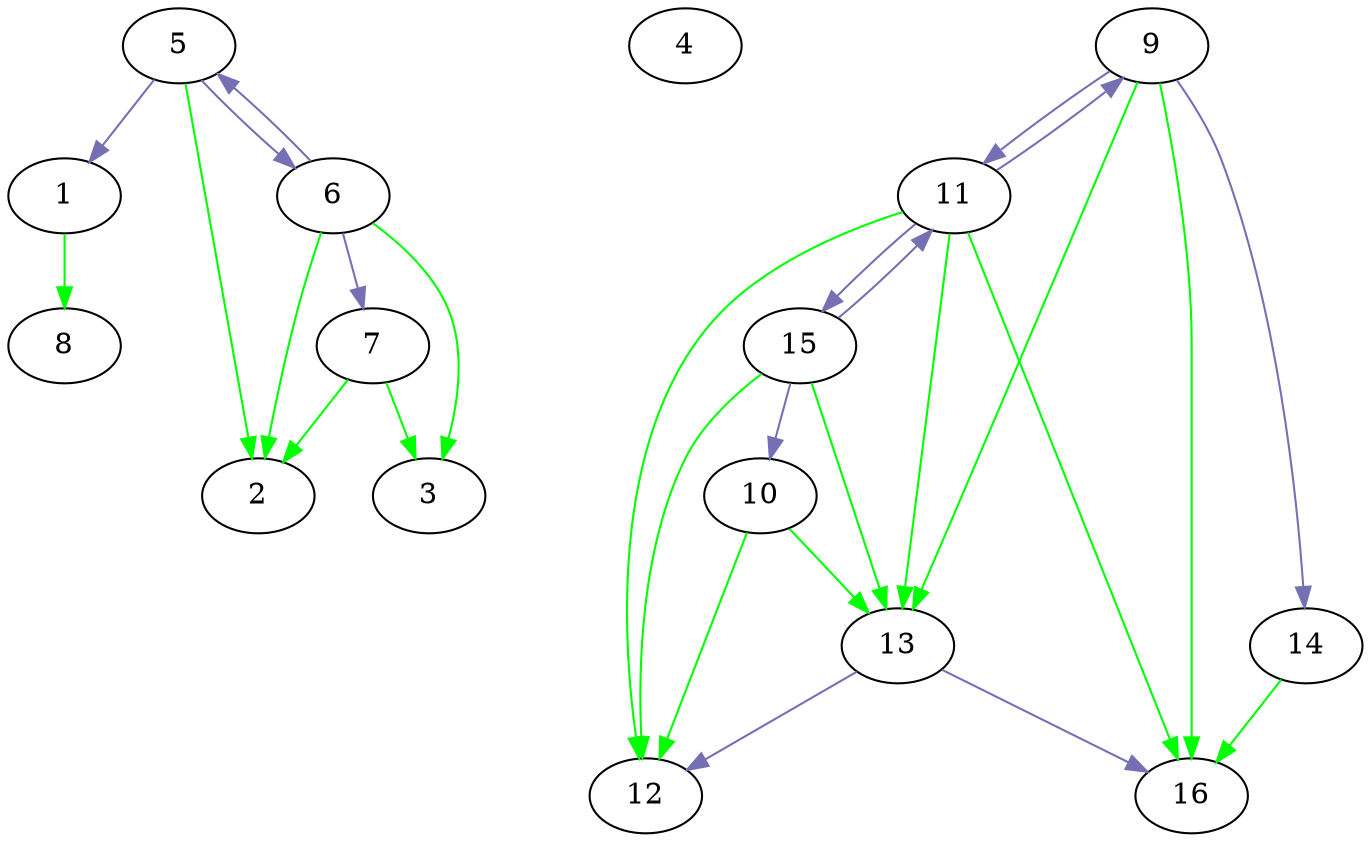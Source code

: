 digraph G
{

	1;2;3;4;5;6;7;8;9;10;11;12;13;14;15;16;

	{
		edge [color=green;weight=100000];
		1 -> 8;
		5 -> 2;
		6 -> 2;
		6 -> 3;
		7 -> 2;
		7 -> 3;
		14 -> 16;
		9 -> 16;
		9 -> 13;
		11 -> 16;
		11 -> 13;
		11 -> 12;
		15 -> 13;
		15 -> 12;
		10 -> 13;
		10 -> 12;
	}

	{
		edge [weight=0];
		5 -> 1[colorscheme="dark28";color=3;];
		5 -> 6[colorscheme="dark28";color=3;];
		6 -> 5[colorscheme="dark28";color=3;];
		6 -> 7[colorscheme="dark28";color=3;];
		9 -> 14[colorscheme="dark28";color=3;];
		9 -> 11[colorscheme="dark28";color=3;];
		13 -> 16[colorscheme="dark28";color=3;];
		13 -> 12[colorscheme="dark28";color=3;];
		11 -> 9[colorscheme="dark28";color=3;];
		11 -> 15[colorscheme="dark28";color=3;];
		15 -> 11[colorscheme="dark28";color=3;];
		15 -> 10[colorscheme="dark28";color=3;];
	}
}